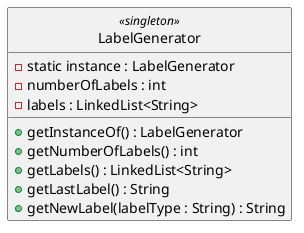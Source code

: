 @startuml LabelGenerator

hide circle

class LabelGenerator <<singleton>> {
    - static instance : LabelGenerator
    - numberOfLabels : int
    - labels : LinkedList<String>
    + getInstanceOf() : LabelGenerator
    + getNumberOfLabels() : int
    + getLabels() : LinkedList<String>
    + getLastLabel() : String
    + getNewLabel(labelType : String) : String
}

@enduml